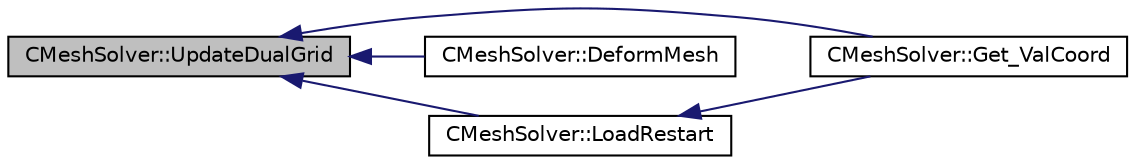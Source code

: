 digraph "CMeshSolver::UpdateDualGrid"
{
  edge [fontname="Helvetica",fontsize="10",labelfontname="Helvetica",labelfontsize="10"];
  node [fontname="Helvetica",fontsize="10",shape=record];
  rankdir="LR";
  Node603 [label="CMeshSolver::UpdateDualGrid",height=0.2,width=0.4,color="black", fillcolor="grey75", style="filled", fontcolor="black"];
  Node603 -> Node604 [dir="back",color="midnightblue",fontsize="10",style="solid",fontname="Helvetica"];
  Node604 [label="CMeshSolver::Get_ValCoord",height=0.2,width=0.4,color="black", fillcolor="white", style="filled",URL="$class_c_mesh_solver.html#a91bd5c2365d1a619c804311e0d5550cb",tooltip="Get the value of the reference coordinate to set on the element structure. "];
  Node603 -> Node605 [dir="back",color="midnightblue",fontsize="10",style="solid",fontname="Helvetica"];
  Node605 [label="CMeshSolver::DeformMesh",height=0.2,width=0.4,color="black", fillcolor="white", style="filled",URL="$class_c_mesh_solver.html#a9f95488da182ba844e5ea3cd0d613399",tooltip="Grid deformation using the linear elasticity equations. "];
  Node603 -> Node606 [dir="back",color="midnightblue",fontsize="10",style="solid",fontname="Helvetica"];
  Node606 [label="CMeshSolver::LoadRestart",height=0.2,width=0.4,color="black", fillcolor="white", style="filled",URL="$class_c_mesh_solver.html#a158c64de91317d7570e7192493fe0a19",tooltip="Load a solution from a restart file. "];
  Node606 -> Node604 [dir="back",color="midnightblue",fontsize="10",style="solid",fontname="Helvetica"];
}
